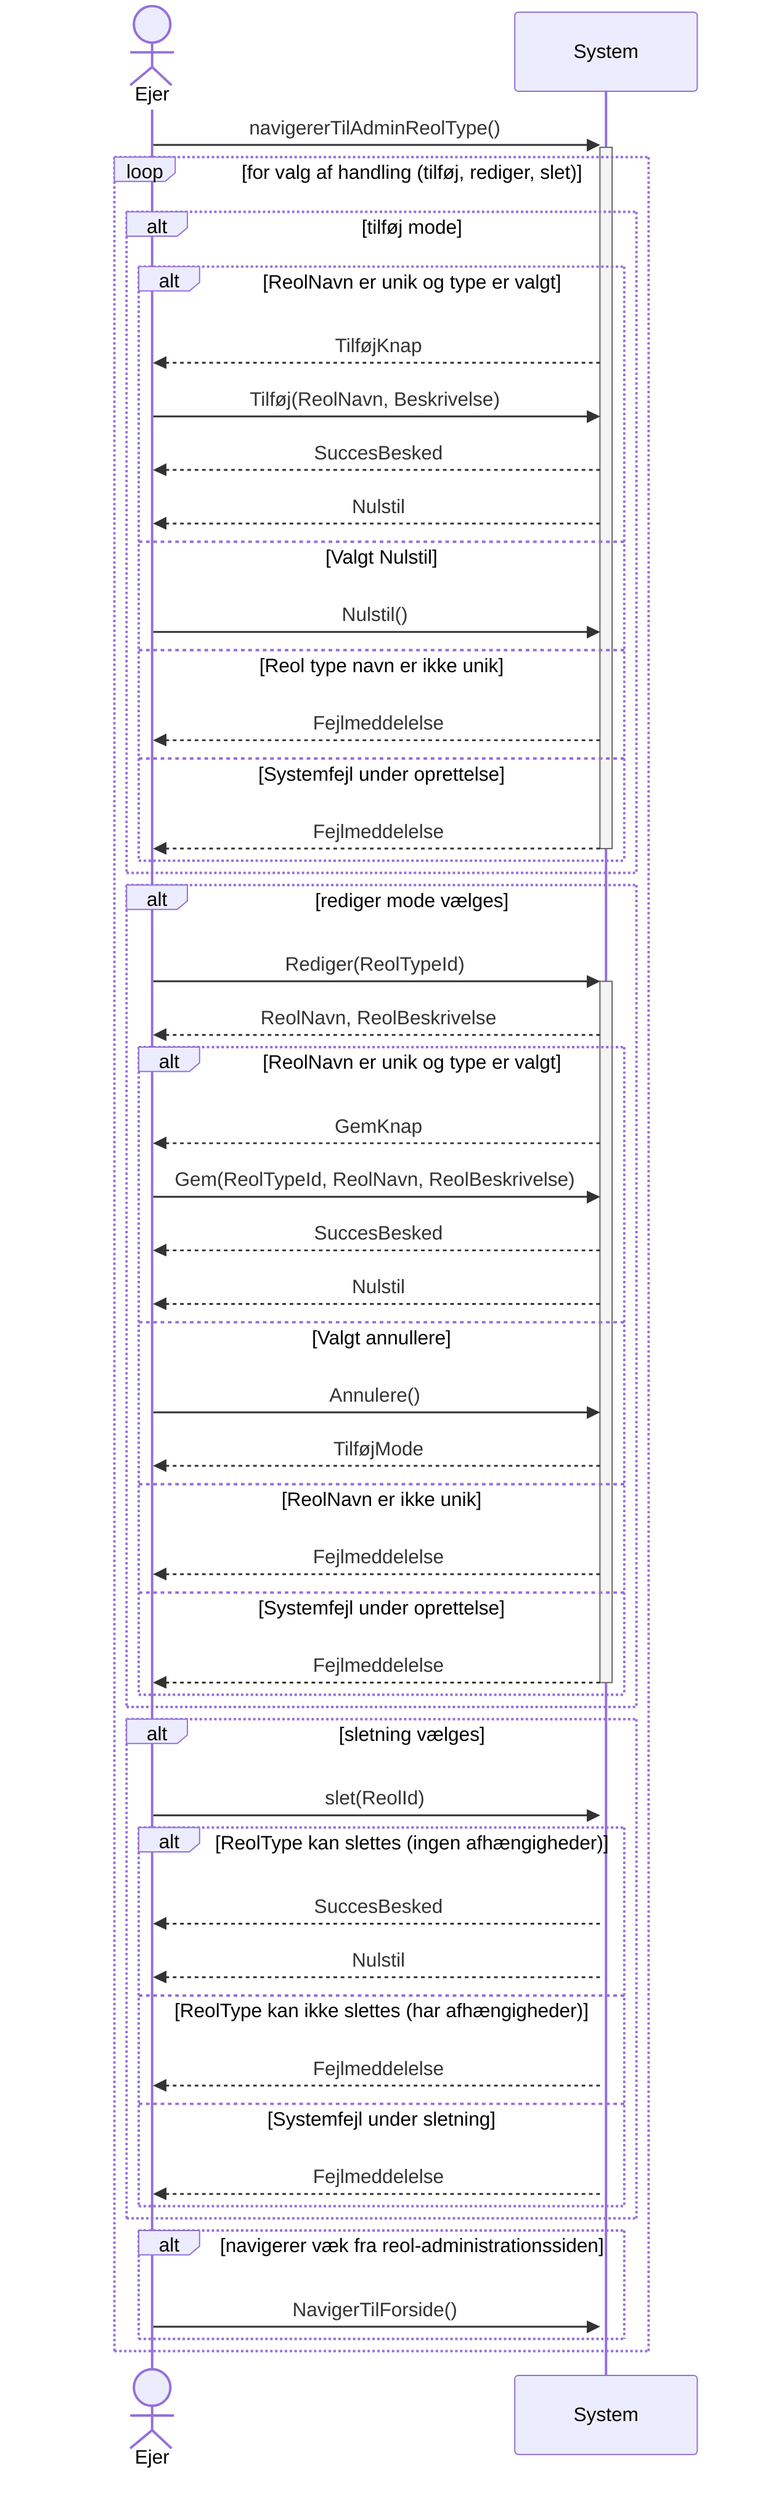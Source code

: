 ﻿sequenceDiagram
    actor Ejer
    participant System

    Ejer->>+System: navigererTilAdminReolType()

    loop for valg af handling (tilføj, rediger, slet)

        alt tilføj mode

            alt ReolNavn er unik og type er valgt
                System-->>Ejer: TilføjKnap
                Ejer->>System: Tilføj(ReolNavn, Beskrivelse)
                System-->>Ejer: SuccesBesked
                System-->>Ejer: Nulstil
            else Valgt Nulstil
                Ejer->>System: Nulstil()
            else Reol type navn er ikke unik
                System-->>Ejer: Fejlmeddelelse
            else Systemfejl under oprettelse
                System-->>-Ejer: Fejlmeddelelse
            end

        end

        alt rediger mode vælges

            Ejer->>+System: Rediger(ReolTypeId)
            System-->>Ejer: ReolNavn, ReolBeskrivelse

            alt ReolNavn er unik og type er valgt
                System-->>Ejer: GemKnap
                Ejer->>System: Gem(ReolTypeId, ReolNavn, ReolBeskrivelse)
                System-->>Ejer: SuccesBesked
                System-->>Ejer: Nulstil
            else Valgt annullere
                Ejer->>System: Annulere()
                System-->>Ejer: TilføjMode
            else ReolNavn er ikke unik
                System-->>Ejer: Fejlmeddelelse
            else Systemfejl under oprettelse
                System-->>-Ejer: Fejlmeddelelse
            end

        end

        alt sletning vælges
            Ejer->>+System: slet(ReolId)
            alt ReolType kan slettes (ingen afhængigheder)
                System-->>Ejer: SuccesBesked
                System-->>Ejer: Nulstil
            else ReolType kan ikke slettes (har afhængigheder)
                System-->>Ejer: Fejlmeddelelse
            else Systemfejl under sletning
                System-->>Ejer: Fejlmeddelelse
            end
        end

        alt navigerer væk fra reol-administrationssiden
            Ejer->>+System: NavigerTilForside()
        end
    end